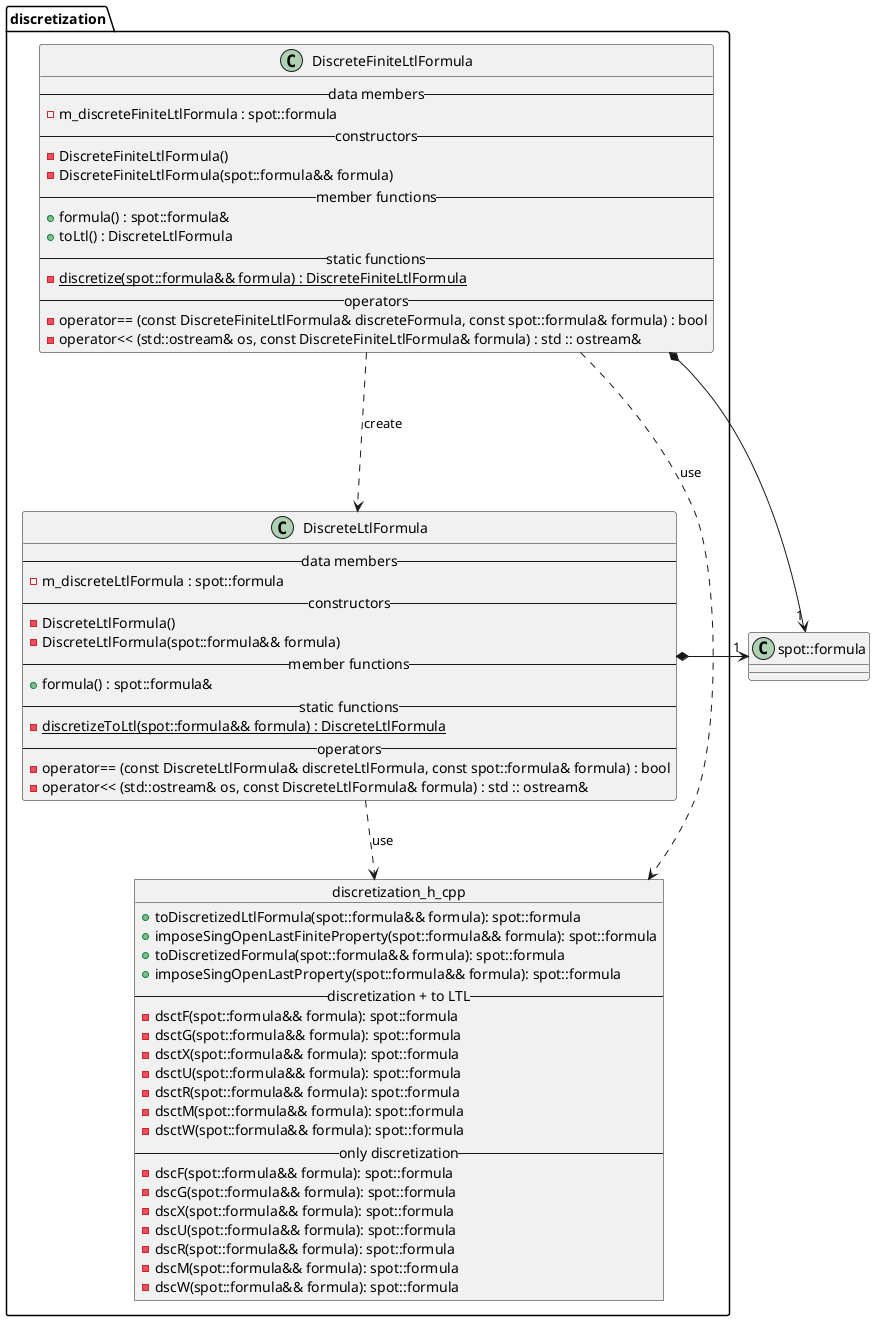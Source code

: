 @startuml
package discretization {
    class DiscreteFiniteLtlFormula {
        --data members--
        -m_discreteFiniteLtlFormula : spot::formula
        --constructors--
        -DiscreteFiniteLtlFormula()
        -DiscreteFiniteLtlFormula(spot::formula&& formula)
        --member functions--
        +formula() : spot::formula&
        +toLtl() : DiscreteLtlFormula
        --static functions--
        -{static} discretize(spot::formula&& formula) : DiscreteFiniteLtlFormula
        --operators--
        -operator== (const DiscreteFiniteLtlFormula& discreteFormula, const spot::formula& formula) : bool
        -operator<< (std::ostream& os, const DiscreteFiniteLtlFormula& formula) : std :: ostream&
    }

    class DiscreteLtlFormula {
        --data members--
        -m_discreteLtlFormula : spot::formula
        --constructors--
        -DiscreteLtlFormula()
        -DiscreteLtlFormula(spot::formula&& formula)
        --member functions--
        +formula() : spot::formula&
        --static functions--
        -{static} discretizeToLtl(spot::formula&& formula) : DiscreteLtlFormula
        --operators--
        -operator== (const DiscreteLtlFormula& discreteLtlFormula, const spot::formula& formula) : bool
        -operator<< (std::ostream& os, const DiscreteLtlFormula& formula) : std :: ostream&
    }

    object discretization_h_cpp {
        +toDiscretizedLtlFormula(spot::formula&& formula): spot::formula
        +imposeSingOpenLastFiniteProperty(spot::formula&& formula): spot::formula
        +toDiscretizedFormula(spot::formula&& formula): spot::formula
        +imposeSingOpenLastProperty(spot::formula&& formula): spot::formula
        --discretization + to LTL--
        -dsctF(spot::formula&& formula): spot::formula
        -dsctG(spot::formula&& formula): spot::formula
        -dsctX(spot::formula&& formula): spot::formula
        -dsctU(spot::formula&& formula): spot::formula
        -dsctR(spot::formula&& formula): spot::formula
        -dsctM(spot::formula&& formula): spot::formula
        -dsctW(spot::formula&& formula): spot::formula
        --only discretization--
        -dscF(spot::formula&& formula): spot::formula
        -dscG(spot::formula&& formula): spot::formula
        -dscX(spot::formula&& formula): spot::formula
        -dscU(spot::formula&& formula): spot::formula
        -dscR(spot::formula&& formula): spot::formula
        -dscM(spot::formula&& formula): spot::formula
        -dscW(spot::formula&& formula): spot::formula
    }
}

class spot::formula {}

DiscreteFiniteLtlFormula ...> DiscreteLtlFormula : create
DiscreteFiniteLtlFormula*-> "1" spot::formula
DiscreteLtlFormula*-> "1" spot::formula
DiscreteLtlFormula ..> discretization_h_cpp : use
DiscreteFiniteLtlFormula ..> discretization_h_cpp : use

@enduml
